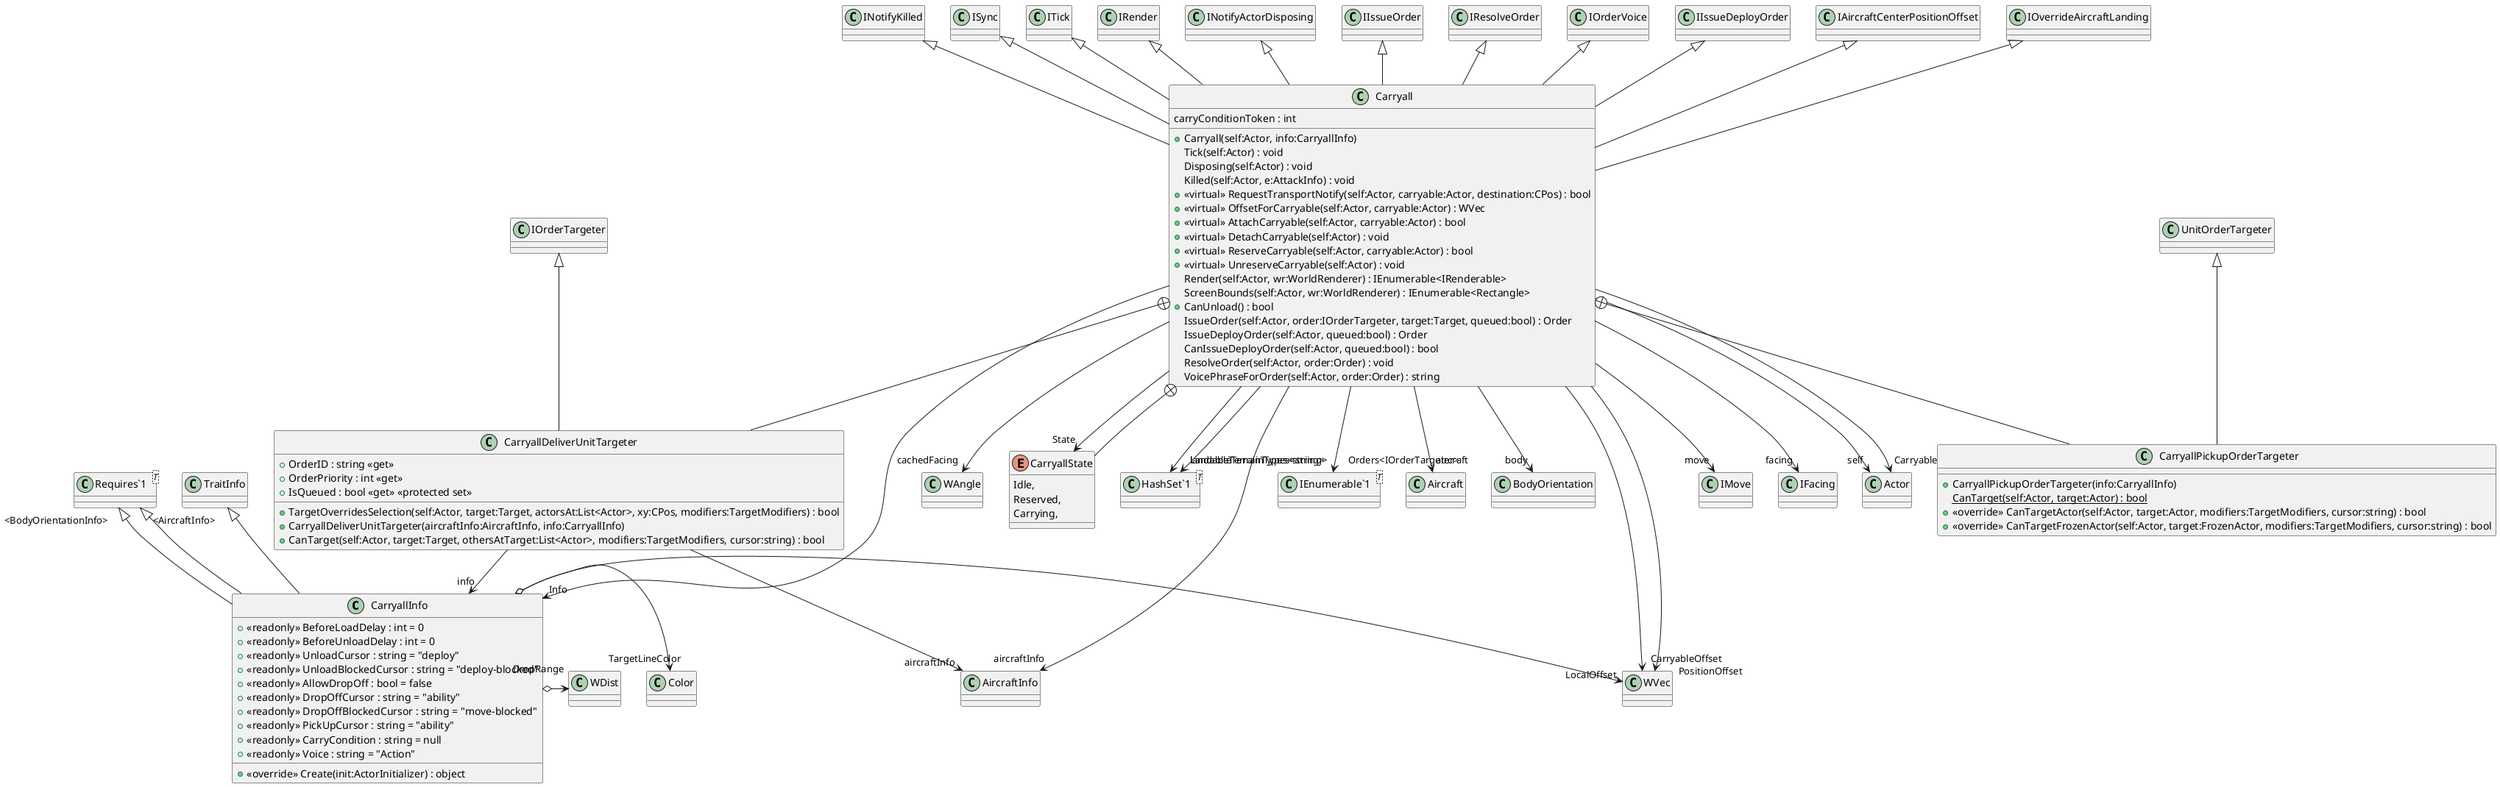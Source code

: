 @startuml
class CarryallInfo {
    + <<readonly>> BeforeLoadDelay : int = 0
    + <<readonly>> BeforeUnloadDelay : int = 0
    + <<readonly>> UnloadCursor : string = "deploy"
    + <<readonly>> UnloadBlockedCursor : string = "deploy-blocked"
    + <<readonly>> AllowDropOff : bool = false
    + <<readonly>> DropOffCursor : string = "ability"
    + <<readonly>> DropOffBlockedCursor : string = "move-blocked"
    + <<readonly>> PickUpCursor : string = "ability"
    + <<readonly>> CarryCondition : string = null
    + <<readonly>> Voice : string = "Action"
    + <<override>> Create(init:ActorInitializer) : object
}
class Carryall {
    carryConditionToken : int
    + Carryall(self:Actor, info:CarryallInfo)
    Tick(self:Actor) : void
    Disposing(self:Actor) : void
    Killed(self:Actor, e:AttackInfo) : void
    + <<virtual>> RequestTransportNotify(self:Actor, carryable:Actor, destination:CPos) : bool
    + <<virtual>> OffsetForCarryable(self:Actor, carryable:Actor) : WVec
    + <<virtual>> AttachCarryable(self:Actor, carryable:Actor) : bool
    + <<virtual>> DetachCarryable(self:Actor) : void
    + <<virtual>> ReserveCarryable(self:Actor, carryable:Actor) : bool
    + <<virtual>> UnreserveCarryable(self:Actor) : void
    Render(self:Actor, wr:WorldRenderer) : IEnumerable<IRenderable>
    ScreenBounds(self:Actor, wr:WorldRenderer) : IEnumerable<Rectangle>
    + CanUnload() : bool
    IssueOrder(self:Actor, order:IOrderTargeter, target:Target, queued:bool) : Order
    IssueDeployOrder(self:Actor, queued:bool) : Order
    CanIssueDeployOrder(self:Actor, queued:bool) : bool
    ResolveOrder(self:Actor, order:Order) : void
    VoicePhraseForOrder(self:Actor, order:Order) : string
}
class "Requires`1"<T> {
}
enum CarryallState {
    Idle,
    Reserved,
    Carrying,
}
class "HashSet`1"<T> {
}
class "IEnumerable`1"<T> {
}
class CarryallPickupOrderTargeter {
    + CarryallPickupOrderTargeter(info:CarryallInfo)
    {static} CanTarget(self:Actor, target:Actor) : bool
    + <<override>> CanTargetActor(self:Actor, target:Actor, modifiers:TargetModifiers, cursor:string) : bool
    + <<override>> CanTargetFrozenActor(self:Actor, target:FrozenActor, modifiers:TargetModifiers, cursor:string) : bool
}
class CarryallDeliverUnitTargeter {
    + OrderID : string <<get>>
    + OrderPriority : int <<get>>
    + IsQueued : bool <<get>> <<protected set>>
    + TargetOverridesSelection(self:Actor, target:Target, actorsAt:List<Actor>, xy:CPos, modifiers:TargetModifiers) : bool
    + CarryallDeliverUnitTargeter(aircraftInfo:AircraftInfo, info:CarryallInfo)
    + CanTarget(self:Actor, target:Target, othersAtTarget:List<Actor>, modifiers:TargetModifiers, cursor:string) : bool
}
TraitInfo <|-- CarryallInfo
"Requires`1" "<BodyOrientationInfo>" <|-- CarryallInfo
"Requires`1" "<AircraftInfo>" <|-- CarryallInfo
CarryallInfo o-> "LocalOffset" WVec
CarryallInfo o-> "DropRange" WDist
CarryallInfo o-> "TargetLineColor" Color
INotifyKilled <|-- Carryall
ISync <|-- Carryall
ITick <|-- Carryall
IRender <|-- Carryall
INotifyActorDisposing <|-- Carryall
IIssueOrder <|-- Carryall
IResolveOrder <|-- Carryall
IOrderVoice <|-- Carryall
IIssueDeployOrder <|-- Carryall
IAircraftCenterPositionOffset <|-- Carryall
IOverrideAircraftLanding <|-- Carryall
Carryall --> "Info" CarryallInfo
Carryall --> "aircraftInfo" AircraftInfo
Carryall --> "aircraft" Aircraft
Carryall --> "body" BodyOrientation
Carryall --> "move" IMove
Carryall --> "facing" IFacing
Carryall --> "self" Actor
Carryall --> "Carryable" Actor
Carryall --> "State" CarryallState
Carryall --> "cachedFacing" WAngle
Carryall --> "landableTerrainTypes<string>" "HashSet`1"
Carryall --> "CarryableOffset" WVec
Carryall --> "PositionOffset" WVec
Carryall --> "LandableTerrainTypes<string>" "HashSet`1"
Carryall --> "Orders<IOrderTargeter>" "IEnumerable`1"
Carryall +-- CarryallState
Carryall +-- CarryallPickupOrderTargeter
UnitOrderTargeter <|-- CarryallPickupOrderTargeter
Carryall +-- CarryallDeliverUnitTargeter
IOrderTargeter <|-- CarryallDeliverUnitTargeter
CarryallDeliverUnitTargeter --> "aircraftInfo" AircraftInfo
CarryallDeliverUnitTargeter --> "info" CarryallInfo
@enduml
